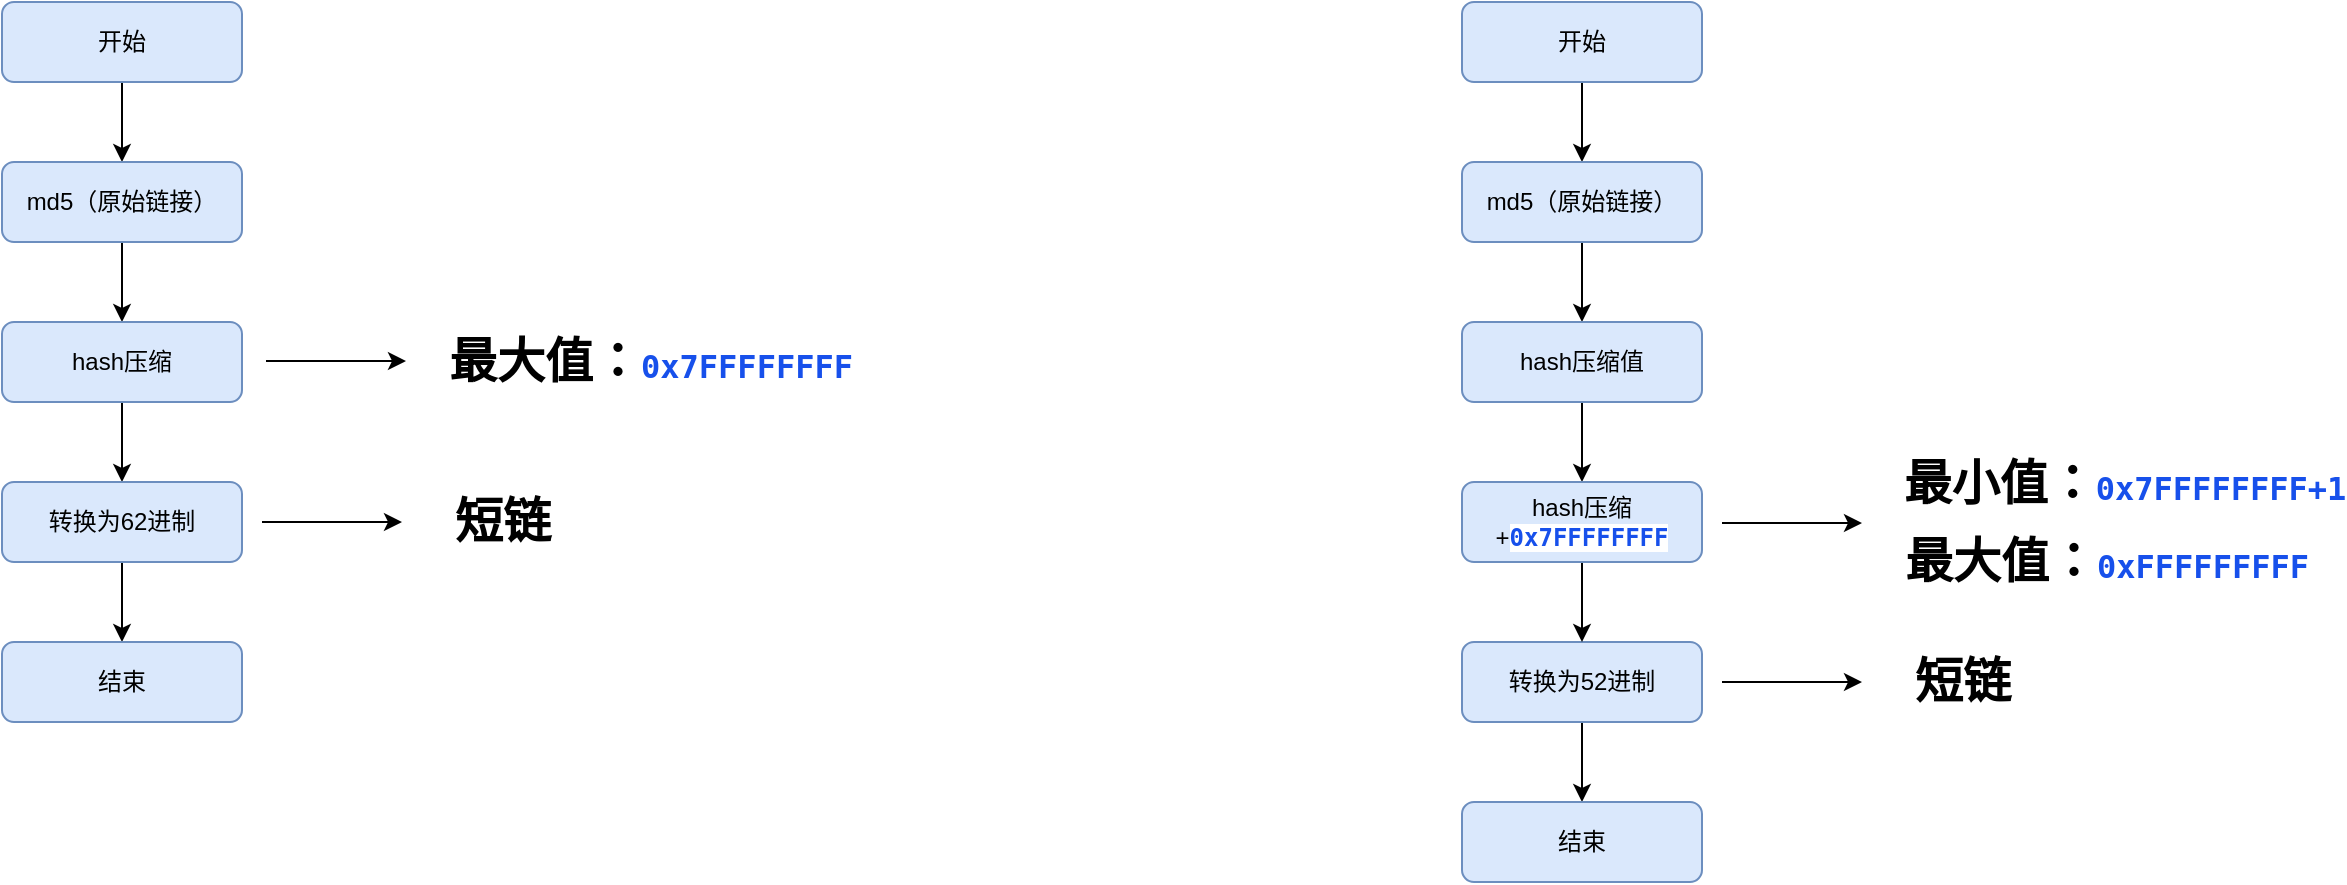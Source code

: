 <mxfile version="24.7.1" type="github">
  <diagram name="第 1 页" id="Ez9o0jnMFu-EMF3V-nLi">
    <mxGraphModel dx="1407" dy="733" grid="1" gridSize="10" guides="1" tooltips="1" connect="1" arrows="1" fold="1" page="1" pageScale="1" pageWidth="1600" pageHeight="1200" math="0" shadow="0">
      <root>
        <mxCell id="0" />
        <mxCell id="1" parent="0" />
        <mxCell id="hj8aBXJMG3FdwWso9H0L-6" style="edgeStyle=orthogonalEdgeStyle;rounded=0;orthogonalLoop=1;jettySize=auto;html=1;exitX=0.5;exitY=1;exitDx=0;exitDy=0;" edge="1" parent="1" source="hj8aBXJMG3FdwWso9H0L-1" target="hj8aBXJMG3FdwWso9H0L-2">
          <mxGeometry relative="1" as="geometry" />
        </mxCell>
        <mxCell id="hj8aBXJMG3FdwWso9H0L-1" value="开始" style="rounded=1;whiteSpace=wrap;html=1;fillColor=#dae8fc;strokeColor=#6c8ebf;" vertex="1" parent="1">
          <mxGeometry x="840" y="80" width="120" height="40" as="geometry" />
        </mxCell>
        <mxCell id="hj8aBXJMG3FdwWso9H0L-7" style="edgeStyle=orthogonalEdgeStyle;rounded=0;orthogonalLoop=1;jettySize=auto;html=1;exitX=0.5;exitY=1;exitDx=0;exitDy=0;" edge="1" parent="1" source="hj8aBXJMG3FdwWso9H0L-2" target="hj8aBXJMG3FdwWso9H0L-3">
          <mxGeometry relative="1" as="geometry" />
        </mxCell>
        <mxCell id="hj8aBXJMG3FdwWso9H0L-2" value="md5（原始链接）" style="rounded=1;whiteSpace=wrap;html=1;fillColor=#dae8fc;strokeColor=#6c8ebf;" vertex="1" parent="1">
          <mxGeometry x="840" y="160" width="120" height="40" as="geometry" />
        </mxCell>
        <mxCell id="hj8aBXJMG3FdwWso9H0L-33" style="edgeStyle=orthogonalEdgeStyle;rounded=0;orthogonalLoop=1;jettySize=auto;html=1;exitX=0.5;exitY=1;exitDx=0;exitDy=0;entryX=0.5;entryY=0;entryDx=0;entryDy=0;" edge="1" parent="1" source="hj8aBXJMG3FdwWso9H0L-3" target="hj8aBXJMG3FdwWso9H0L-32">
          <mxGeometry relative="1" as="geometry" />
        </mxCell>
        <mxCell id="hj8aBXJMG3FdwWso9H0L-3" value="hash压缩值" style="rounded=1;whiteSpace=wrap;html=1;fillColor=#dae8fc;strokeColor=#6c8ebf;" vertex="1" parent="1">
          <mxGeometry x="840" y="240" width="120" height="40" as="geometry" />
        </mxCell>
        <mxCell id="hj8aBXJMG3FdwWso9H0L-9" style="edgeStyle=orthogonalEdgeStyle;rounded=0;orthogonalLoop=1;jettySize=auto;html=1;exitX=0.5;exitY=1;exitDx=0;exitDy=0;" edge="1" parent="1" source="hj8aBXJMG3FdwWso9H0L-4" target="hj8aBXJMG3FdwWso9H0L-5">
          <mxGeometry relative="1" as="geometry" />
        </mxCell>
        <mxCell id="hj8aBXJMG3FdwWso9H0L-4" value="转换为52进制" style="rounded=1;whiteSpace=wrap;html=1;fillColor=#dae8fc;strokeColor=#6c8ebf;" vertex="1" parent="1">
          <mxGeometry x="840" y="400" width="120" height="40" as="geometry" />
        </mxCell>
        <mxCell id="hj8aBXJMG3FdwWso9H0L-5" value="结束" style="rounded=1;whiteSpace=wrap;html=1;fillColor=#dae8fc;strokeColor=#6c8ebf;" vertex="1" parent="1">
          <mxGeometry x="840" y="480" width="120" height="40" as="geometry" />
        </mxCell>
        <mxCell id="hj8aBXJMG3FdwWso9H0L-13" value="短链" style="text;strokeColor=none;fillColor=none;html=1;fontSize=24;fontStyle=1;verticalAlign=middle;align=center;" vertex="1" parent="1">
          <mxGeometry x="1040" y="400" width="100" height="40" as="geometry" />
        </mxCell>
        <mxCell id="hj8aBXJMG3FdwWso9H0L-14" value="" style="endArrow=classic;html=1;rounded=0;entryX=0;entryY=0.5;entryDx=0;entryDy=0;" edge="1" parent="1" target="hj8aBXJMG3FdwWso9H0L-13">
          <mxGeometry width="50" height="50" relative="1" as="geometry">
            <mxPoint x="980" y="420" as="sourcePoint" />
            <mxPoint x="1040" y="380" as="targetPoint" />
            <Array as="points">
              <mxPoint x="1000" y="420" />
              <mxPoint x="970" y="420" />
            </Array>
          </mxGeometry>
        </mxCell>
        <mxCell id="hj8aBXJMG3FdwWso9H0L-16" value="最小值：&lt;span style=&quot;color: rgb(23, 80, 235); font-family: &amp;quot;JetBrains Mono&amp;quot;, monospace; font-size: 12pt; background-color: rgb(255, 255, 255);&quot;&gt;0x7FFFFFFFF+1&lt;/span&gt;" style="text;strokeColor=none;fillColor=none;html=1;fontSize=24;fontStyle=1;verticalAlign=middle;align=center;" vertex="1" parent="1">
          <mxGeometry x="1061" y="300.5" width="220" height="40" as="geometry" />
        </mxCell>
        <mxCell id="hj8aBXJMG3FdwWso9H0L-18" style="edgeStyle=orthogonalEdgeStyle;rounded=0;orthogonalLoop=1;jettySize=auto;html=1;exitX=0.5;exitY=1;exitDx=0;exitDy=0;" edge="1" parent="1" source="hj8aBXJMG3FdwWso9H0L-19" target="hj8aBXJMG3FdwWso9H0L-21">
          <mxGeometry relative="1" as="geometry" />
        </mxCell>
        <mxCell id="hj8aBXJMG3FdwWso9H0L-19" value="开始" style="rounded=1;whiteSpace=wrap;html=1;fillColor=#dae8fc;strokeColor=#6c8ebf;" vertex="1" parent="1">
          <mxGeometry x="110" y="80" width="120" height="40" as="geometry" />
        </mxCell>
        <mxCell id="hj8aBXJMG3FdwWso9H0L-20" style="edgeStyle=orthogonalEdgeStyle;rounded=0;orthogonalLoop=1;jettySize=auto;html=1;exitX=0.5;exitY=1;exitDx=0;exitDy=0;" edge="1" parent="1" source="hj8aBXJMG3FdwWso9H0L-21" target="hj8aBXJMG3FdwWso9H0L-23">
          <mxGeometry relative="1" as="geometry" />
        </mxCell>
        <mxCell id="hj8aBXJMG3FdwWso9H0L-21" value="md5（原始链接）" style="rounded=1;whiteSpace=wrap;html=1;fillColor=#dae8fc;strokeColor=#6c8ebf;" vertex="1" parent="1">
          <mxGeometry x="110" y="160" width="120" height="40" as="geometry" />
        </mxCell>
        <mxCell id="hj8aBXJMG3FdwWso9H0L-22" style="edgeStyle=orthogonalEdgeStyle;rounded=0;orthogonalLoop=1;jettySize=auto;html=1;exitX=0.5;exitY=1;exitDx=0;exitDy=0;" edge="1" parent="1" source="hj8aBXJMG3FdwWso9H0L-23" target="hj8aBXJMG3FdwWso9H0L-25">
          <mxGeometry relative="1" as="geometry" />
        </mxCell>
        <mxCell id="hj8aBXJMG3FdwWso9H0L-23" value="hash压缩" style="rounded=1;whiteSpace=wrap;html=1;fillColor=#dae8fc;strokeColor=#6c8ebf;" vertex="1" parent="1">
          <mxGeometry x="110" y="240" width="120" height="40" as="geometry" />
        </mxCell>
        <mxCell id="hj8aBXJMG3FdwWso9H0L-24" style="edgeStyle=orthogonalEdgeStyle;rounded=0;orthogonalLoop=1;jettySize=auto;html=1;exitX=0.5;exitY=1;exitDx=0;exitDy=0;" edge="1" parent="1" source="hj8aBXJMG3FdwWso9H0L-25" target="hj8aBXJMG3FdwWso9H0L-26">
          <mxGeometry relative="1" as="geometry" />
        </mxCell>
        <mxCell id="hj8aBXJMG3FdwWso9H0L-25" value="转换为62进制" style="rounded=1;whiteSpace=wrap;html=1;fillColor=#dae8fc;strokeColor=#6c8ebf;" vertex="1" parent="1">
          <mxGeometry x="110" y="320" width="120" height="40" as="geometry" />
        </mxCell>
        <mxCell id="hj8aBXJMG3FdwWso9H0L-26" value="结束" style="rounded=1;whiteSpace=wrap;html=1;fillColor=#dae8fc;strokeColor=#6c8ebf;" vertex="1" parent="1">
          <mxGeometry x="110" y="400" width="120" height="40" as="geometry" />
        </mxCell>
        <mxCell id="hj8aBXJMG3FdwWso9H0L-27" value="短链" style="text;strokeColor=none;fillColor=none;html=1;fontSize=24;fontStyle=1;verticalAlign=middle;align=center;" vertex="1" parent="1">
          <mxGeometry x="310" y="320" width="100" height="40" as="geometry" />
        </mxCell>
        <mxCell id="hj8aBXJMG3FdwWso9H0L-28" value="" style="endArrow=classic;html=1;rounded=0;entryX=0;entryY=0.5;entryDx=0;entryDy=0;" edge="1" parent="1" target="hj8aBXJMG3FdwWso9H0L-27">
          <mxGeometry width="50" height="50" relative="1" as="geometry">
            <mxPoint x="250" y="340" as="sourcePoint" />
            <mxPoint x="310" y="300" as="targetPoint" />
            <Array as="points">
              <mxPoint x="270" y="340" />
              <mxPoint x="240" y="340" />
            </Array>
          </mxGeometry>
        </mxCell>
        <mxCell id="hj8aBXJMG3FdwWso9H0L-29" value="最大值：&lt;span style=&quot;color: rgb(23, 80, 235); font-family: &amp;quot;JetBrains Mono&amp;quot;, monospace; font-size: 12pt; background-color: rgb(255, 255, 255);&quot;&gt;0x7FFFFFFFF&lt;/span&gt;" style="text;strokeColor=none;fillColor=none;html=1;fontSize=24;fontStyle=1;verticalAlign=middle;align=center;" vertex="1" parent="1">
          <mxGeometry x="324" y="240" width="220" height="40" as="geometry" />
        </mxCell>
        <mxCell id="hj8aBXJMG3FdwWso9H0L-30" value="" style="endArrow=classic;html=1;rounded=0;entryX=0;entryY=0.5;entryDx=0;entryDy=0;" edge="1" parent="1">
          <mxGeometry width="50" height="50" relative="1" as="geometry">
            <mxPoint x="252" y="259.5" as="sourcePoint" />
            <mxPoint x="312" y="259.5" as="targetPoint" />
            <Array as="points">
              <mxPoint x="272" y="259.5" />
              <mxPoint x="242" y="259.5" />
            </Array>
          </mxGeometry>
        </mxCell>
        <mxCell id="hj8aBXJMG3FdwWso9H0L-31" value="最大值：&lt;span style=&quot;color: rgb(23, 80, 235); font-family: &amp;quot;JetBrains Mono&amp;quot;, monospace; font-size: 12pt; background-color: rgb(255, 255, 255);&quot;&gt;0xFFFFFFFFF&lt;/span&gt;" style="text;strokeColor=none;fillColor=none;html=1;fontSize=24;fontStyle=1;verticalAlign=middle;align=center;" vertex="1" parent="1">
          <mxGeometry x="1052" y="339.5" width="220" height="40" as="geometry" />
        </mxCell>
        <mxCell id="hj8aBXJMG3FdwWso9H0L-34" style="edgeStyle=orthogonalEdgeStyle;rounded=0;orthogonalLoop=1;jettySize=auto;html=1;exitX=0.5;exitY=1;exitDx=0;exitDy=0;" edge="1" parent="1" source="hj8aBXJMG3FdwWso9H0L-32" target="hj8aBXJMG3FdwWso9H0L-4">
          <mxGeometry relative="1" as="geometry" />
        </mxCell>
        <mxCell id="hj8aBXJMG3FdwWso9H0L-32" value="&lt;p&gt;hash压缩+&lt;span style=&quot;color: rgb(23, 80, 235); font-family: &amp;quot;JetBrains Mono&amp;quot;, monospace; font-weight: 700; text-wrap: nowrap; background-color: rgb(255, 255, 255);&quot;&gt;&lt;font style=&quot;font-size: 12px;&quot;&gt;0x7FFFFFFFF&lt;/font&gt;&lt;/span&gt;&lt;/p&gt;" style="rounded=1;whiteSpace=wrap;html=1;fillColor=#dae8fc;strokeColor=#6c8ebf;" vertex="1" parent="1">
          <mxGeometry x="840" y="320" width="120" height="40" as="geometry" />
        </mxCell>
        <mxCell id="hj8aBXJMG3FdwWso9H0L-35" value="" style="endArrow=classic;html=1;rounded=0;entryX=0;entryY=0.5;entryDx=0;entryDy=0;" edge="1" parent="1">
          <mxGeometry width="50" height="50" relative="1" as="geometry">
            <mxPoint x="980" y="340.5" as="sourcePoint" />
            <mxPoint x="1040" y="340.5" as="targetPoint" />
            <Array as="points">
              <mxPoint x="1000" y="340.5" />
              <mxPoint x="970" y="340.5" />
            </Array>
          </mxGeometry>
        </mxCell>
      </root>
    </mxGraphModel>
  </diagram>
</mxfile>
